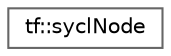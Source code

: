digraph "类继承关系图"
{
 // LATEX_PDF_SIZE
  bgcolor="transparent";
  edge [fontname=Helvetica,fontsize=10,labelfontname=Helvetica,labelfontsize=10];
  node [fontname=Helvetica,fontsize=10,shape=box,height=0.2,width=0.4];
  rankdir="LR";
  Node0 [id="Node000000",label="tf::syclNode",height=0.2,width=0.4,color="grey40", fillcolor="white", style="filled",URL="$classtf_1_1sycl_node.html",tooltip=" "];
}
